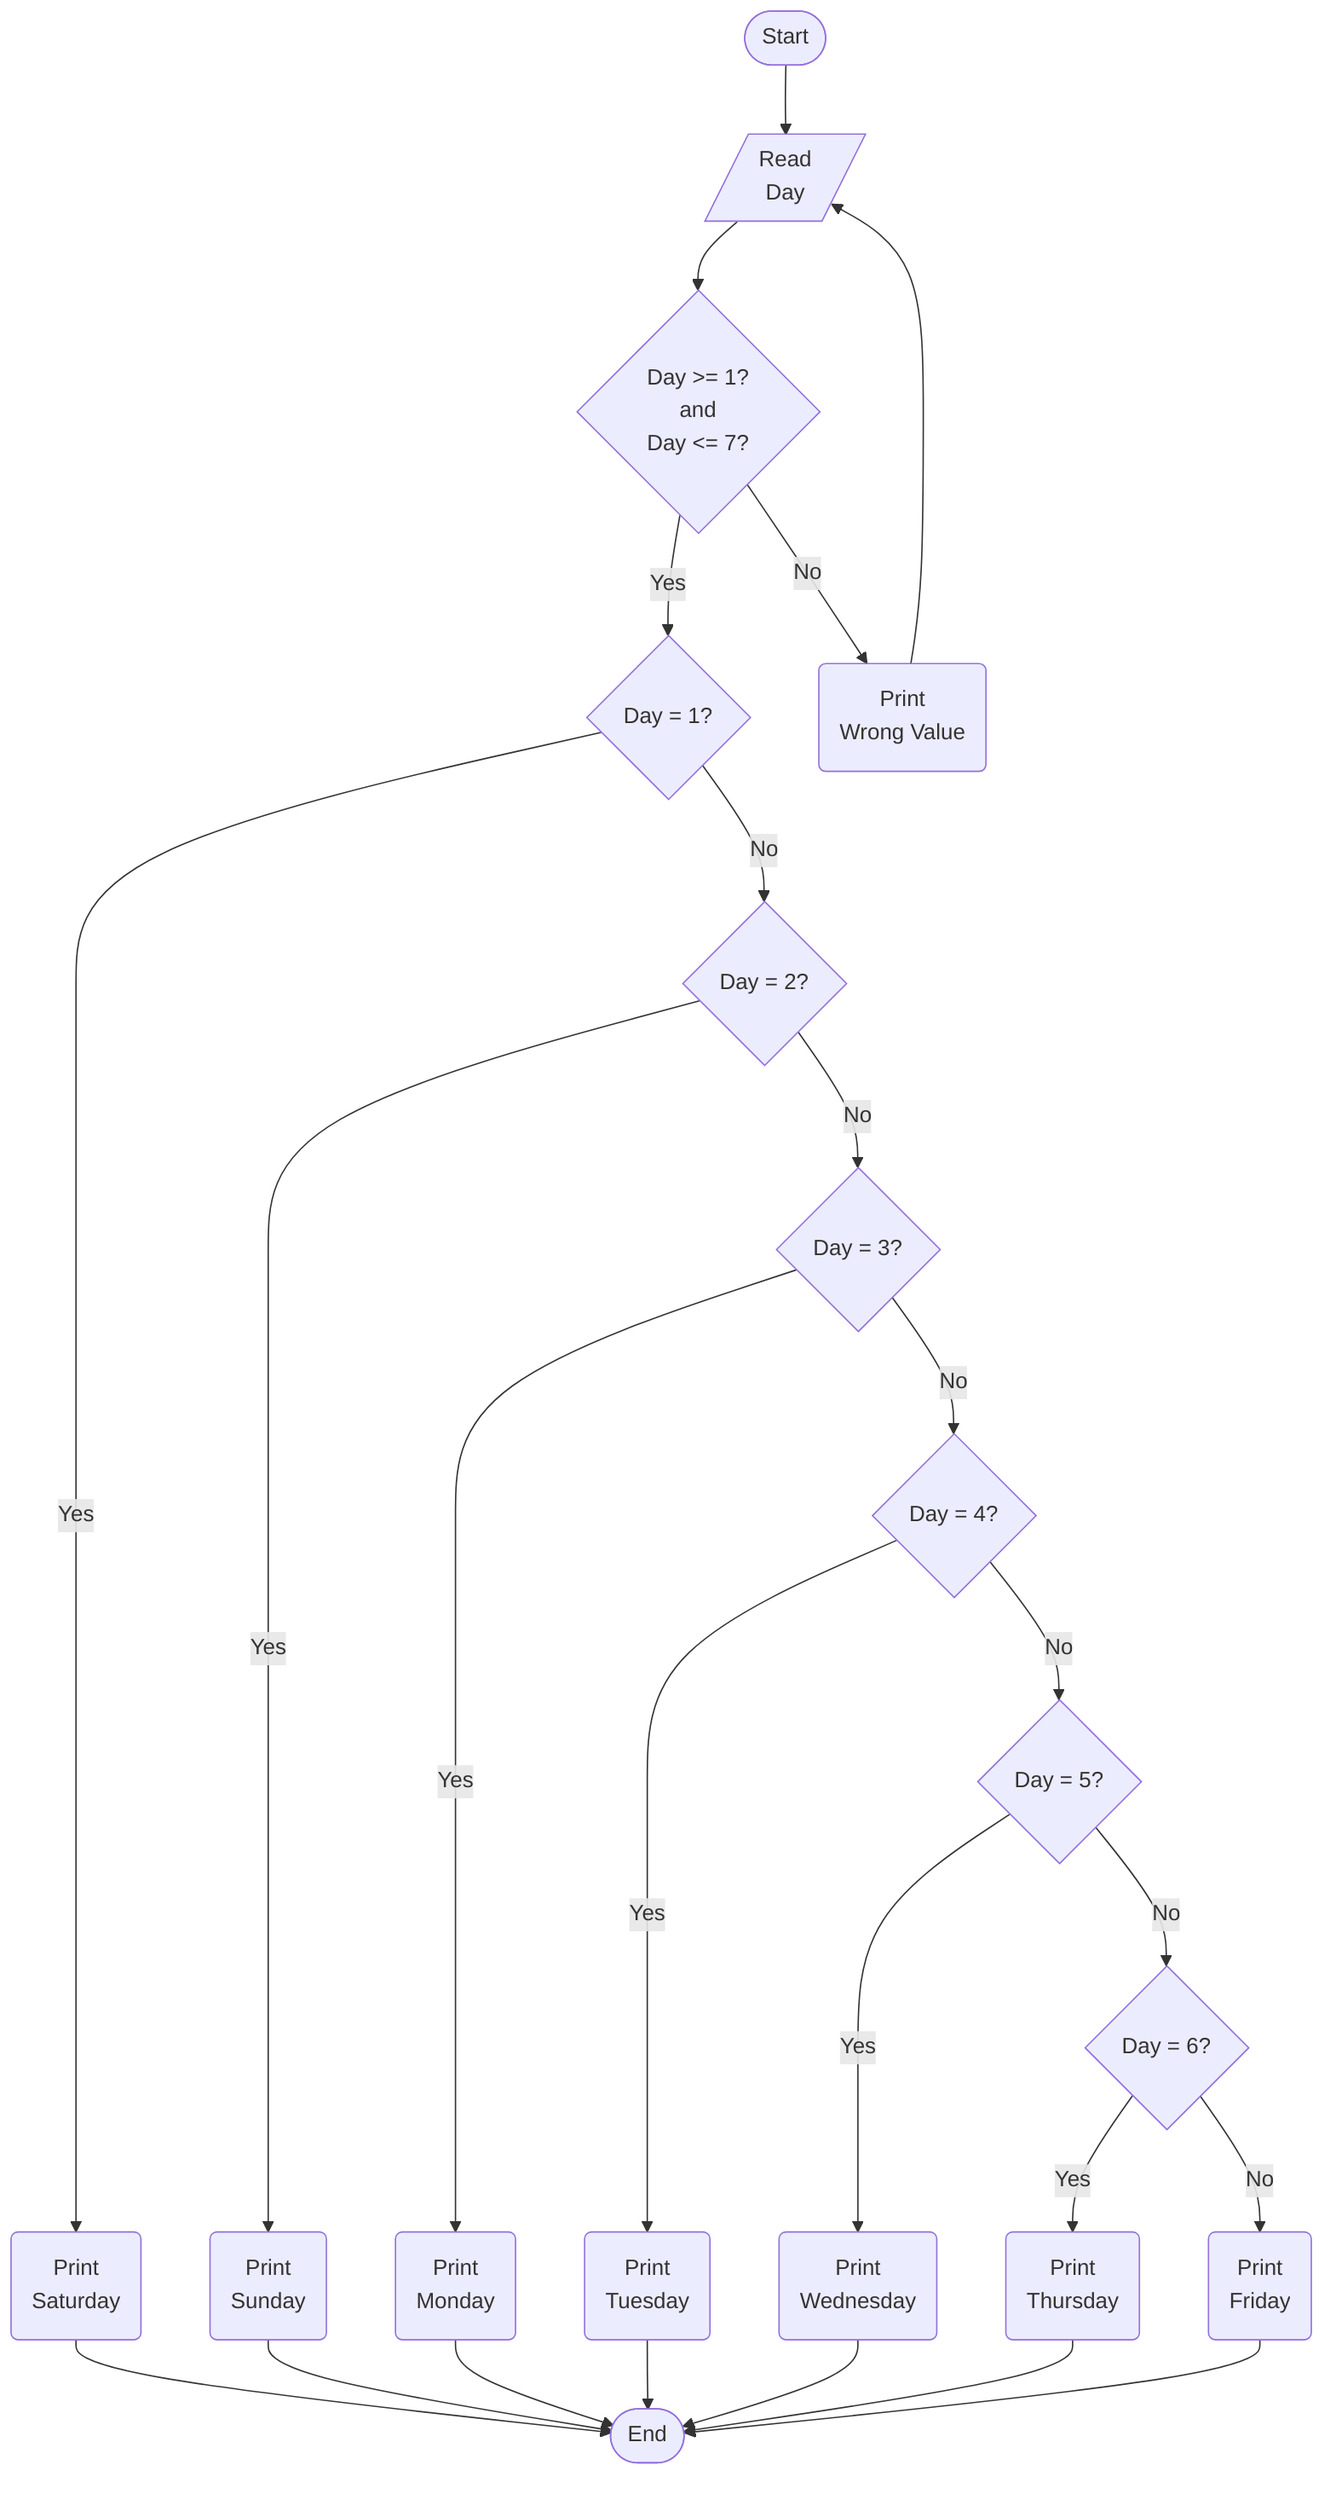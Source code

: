 %% Write a program to ask the user to enter:
%% • Day
%% Then print the day as follows:
%% • 1 Print Saturday
%% • 2 Print Sunday
%% • 3 Print Monday
%% • 4 Print Tuesday
%% • 5 Print Wednesday
%% • 6 Print Thursday
%% • 7 Print Friday
%% Otherwise print "Wrong Value" and ask the use to enter the day again
%% Steps
%% Step 1: Ask the user to enter Day
%% Step 2: If not(Day >= 1 and Day <= 7) Then "Wrong Value" and go to Step1
%% Step 3: If Day = 1 Then Print Saturday
%% Step 4: If Day = 2 Then Print Sunday
%% Step 5: If Day = 3 Then Print Monday
%% Step 6: If Day = 4 Then Print Tuesday
%% Step 7: If Day = 5 Then Print Wednesday
%% Step 8: If Day = 6 Then Print Thursday, Otherwise Print Friday

flowchart TD
    Start([Start])
    ReadDay[/Read\nDay/]
    IsDay{Day >= 1?\nand\nDay <= 7?}
    IsDayEqualTo1{Day = 1?}
    PrintSaturday(Print\nSaturday)
    IsDayEqualTo2{Day = 2?}
    PrintSunday(Print\nSunday)
    IsDayEqualTo3{Day = 3?}
    PrintMonday(Print\nMonday)
    IsDayEqualTo4{Day = 4?}
    PrintTuesday(Print\nTuesday)
    IsDayEqualTo5{Day = 5?}
    PrintWednesday(Print\nWednesday)
    IsDayEqualTo6{Day = 6?}
    PrintThursday(Print\nThursday)
    PrintFriday(Print\nFriday)
    PrintWrongValue(Print\nWrong Value)
    End([End])
    Start --> ReadDay --> IsDay -- Yes --> IsDayEqualTo1 -- Yes --> PrintSaturday --> End
    IsDayEqualTo1 -- No --> IsDayEqualTo2 -- Yes --> PrintSunday --> End
    IsDayEqualTo2 -- No --> IsDayEqualTo3 -- Yes --> PrintMonday --> End
    IsDayEqualTo3 -- No --> IsDayEqualTo4 -- Yes --> PrintTuesday --> End
    IsDayEqualTo4 -- No --> IsDayEqualTo5 -- Yes --> PrintWednesday --> End
    IsDayEqualTo5 -- No --> IsDayEqualTo6 -- Yes --> PrintThursday --> End
    IsDayEqualTo6 -- No --> PrintFriday --> End
    IsDay -- No --> PrintWrongValue --> ReadDay